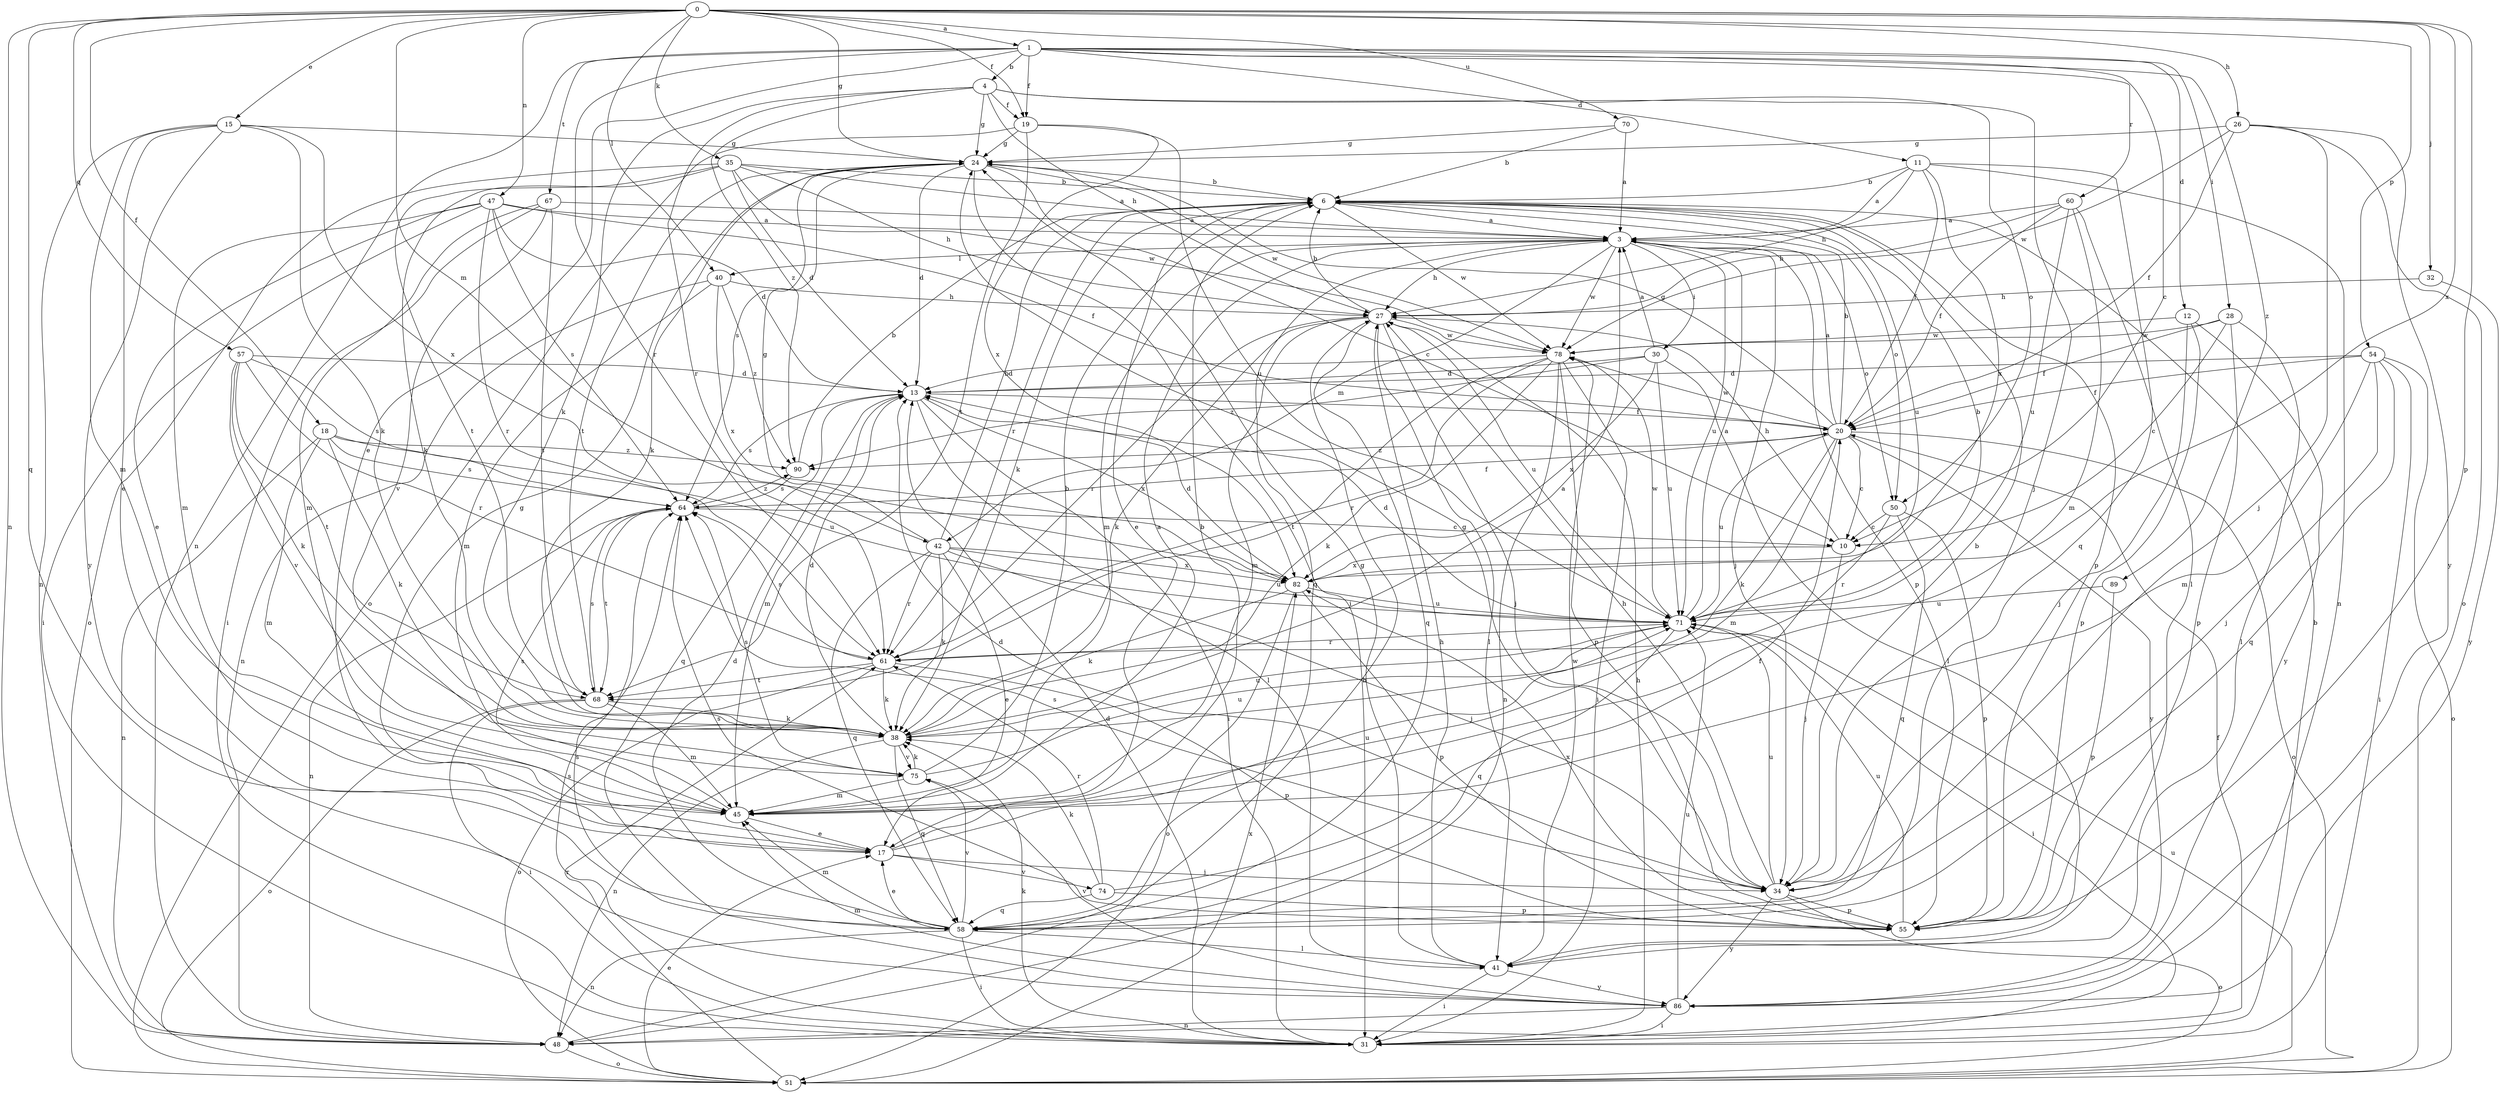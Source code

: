 strict digraph  {
0;
1;
3;
4;
6;
10;
11;
12;
13;
15;
17;
18;
19;
20;
24;
26;
27;
28;
30;
31;
32;
34;
35;
38;
40;
41;
42;
45;
47;
48;
50;
51;
54;
55;
57;
58;
60;
61;
64;
67;
68;
70;
71;
74;
75;
78;
82;
86;
89;
90;
0 -> 1  [label=a];
0 -> 15  [label=e];
0 -> 18  [label=f];
0 -> 19  [label=f];
0 -> 24  [label=g];
0 -> 26  [label=h];
0 -> 32  [label=j];
0 -> 35  [label=k];
0 -> 40  [label=l];
0 -> 42  [label=m];
0 -> 47  [label=n];
0 -> 48  [label=n];
0 -> 54  [label=p];
0 -> 55  [label=p];
0 -> 57  [label=q];
0 -> 58  [label=q];
0 -> 70  [label=u];
0 -> 82  [label=x];
1 -> 4  [label=b];
1 -> 10  [label=c];
1 -> 11  [label=d];
1 -> 12  [label=d];
1 -> 17  [label=e];
1 -> 19  [label=f];
1 -> 28  [label=i];
1 -> 48  [label=n];
1 -> 60  [label=r];
1 -> 61  [label=r];
1 -> 67  [label=t];
1 -> 89  [label=z];
3 -> 27  [label=h];
3 -> 30  [label=i];
3 -> 34  [label=j];
3 -> 40  [label=l];
3 -> 42  [label=m];
3 -> 45  [label=m];
3 -> 50  [label=o];
3 -> 55  [label=p];
3 -> 58  [label=q];
3 -> 71  [label=u];
3 -> 78  [label=w];
4 -> 19  [label=f];
4 -> 24  [label=g];
4 -> 27  [label=h];
4 -> 34  [label=j];
4 -> 38  [label=k];
4 -> 50  [label=o];
4 -> 61  [label=r];
4 -> 90  [label=z];
6 -> 3  [label=a];
6 -> 17  [label=e];
6 -> 38  [label=k];
6 -> 50  [label=o];
6 -> 55  [label=p];
6 -> 61  [label=r];
6 -> 71  [label=u];
6 -> 78  [label=w];
10 -> 27  [label=h];
10 -> 34  [label=j];
10 -> 82  [label=x];
11 -> 3  [label=a];
11 -> 6  [label=b];
11 -> 20  [label=f];
11 -> 27  [label=h];
11 -> 48  [label=n];
11 -> 58  [label=q];
11 -> 82  [label=x];
12 -> 34  [label=j];
12 -> 55  [label=p];
12 -> 78  [label=w];
12 -> 86  [label=y];
13 -> 20  [label=f];
13 -> 31  [label=i];
13 -> 41  [label=l];
13 -> 45  [label=m];
13 -> 58  [label=q];
13 -> 64  [label=s];
13 -> 82  [label=x];
15 -> 17  [label=e];
15 -> 24  [label=g];
15 -> 38  [label=k];
15 -> 45  [label=m];
15 -> 48  [label=n];
15 -> 82  [label=x];
15 -> 86  [label=y];
17 -> 6  [label=b];
17 -> 24  [label=g];
17 -> 34  [label=j];
17 -> 71  [label=u];
17 -> 74  [label=v];
18 -> 38  [label=k];
18 -> 45  [label=m];
18 -> 48  [label=n];
18 -> 64  [label=s];
18 -> 71  [label=u];
18 -> 90  [label=z];
19 -> 24  [label=g];
19 -> 51  [label=o];
19 -> 68  [label=t];
19 -> 71  [label=u];
19 -> 82  [label=x];
20 -> 3  [label=a];
20 -> 6  [label=b];
20 -> 10  [label=c];
20 -> 24  [label=g];
20 -> 38  [label=k];
20 -> 45  [label=m];
20 -> 51  [label=o];
20 -> 71  [label=u];
20 -> 78  [label=w];
20 -> 86  [label=y];
20 -> 90  [label=z];
24 -> 6  [label=b];
24 -> 10  [label=c];
24 -> 13  [label=d];
24 -> 31  [label=i];
24 -> 38  [label=k];
24 -> 64  [label=s];
24 -> 68  [label=t];
24 -> 78  [label=w];
26 -> 20  [label=f];
26 -> 24  [label=g];
26 -> 34  [label=j];
26 -> 51  [label=o];
26 -> 78  [label=w];
26 -> 86  [label=y];
27 -> 6  [label=b];
27 -> 34  [label=j];
27 -> 38  [label=k];
27 -> 41  [label=l];
27 -> 45  [label=m];
27 -> 58  [label=q];
27 -> 61  [label=r];
27 -> 71  [label=u];
27 -> 78  [label=w];
28 -> 10  [label=c];
28 -> 20  [label=f];
28 -> 41  [label=l];
28 -> 55  [label=p];
28 -> 78  [label=w];
30 -> 3  [label=a];
30 -> 13  [label=d];
30 -> 41  [label=l];
30 -> 71  [label=u];
30 -> 82  [label=x];
30 -> 90  [label=z];
31 -> 6  [label=b];
31 -> 13  [label=d];
31 -> 20  [label=f];
31 -> 27  [label=h];
31 -> 38  [label=k];
31 -> 64  [label=s];
32 -> 27  [label=h];
32 -> 86  [label=y];
34 -> 6  [label=b];
34 -> 13  [label=d];
34 -> 24  [label=g];
34 -> 27  [label=h];
34 -> 51  [label=o];
34 -> 55  [label=p];
34 -> 64  [label=s];
34 -> 71  [label=u];
34 -> 86  [label=y];
35 -> 3  [label=a];
35 -> 6  [label=b];
35 -> 13  [label=d];
35 -> 27  [label=h];
35 -> 38  [label=k];
35 -> 51  [label=o];
35 -> 68  [label=t];
35 -> 78  [label=w];
38 -> 3  [label=a];
38 -> 13  [label=d];
38 -> 48  [label=n];
38 -> 58  [label=q];
38 -> 71  [label=u];
38 -> 75  [label=v];
40 -> 27  [label=h];
40 -> 45  [label=m];
40 -> 48  [label=n];
40 -> 82  [label=x];
40 -> 90  [label=z];
41 -> 24  [label=g];
41 -> 27  [label=h];
41 -> 31  [label=i];
41 -> 78  [label=w];
41 -> 86  [label=y];
42 -> 6  [label=b];
42 -> 17  [label=e];
42 -> 24  [label=g];
42 -> 34  [label=j];
42 -> 38  [label=k];
42 -> 58  [label=q];
42 -> 61  [label=r];
42 -> 71  [label=u];
42 -> 82  [label=x];
45 -> 3  [label=a];
45 -> 17  [label=e];
45 -> 64  [label=s];
47 -> 3  [label=a];
47 -> 13  [label=d];
47 -> 17  [label=e];
47 -> 20  [label=f];
47 -> 31  [label=i];
47 -> 45  [label=m];
47 -> 61  [label=r];
47 -> 64  [label=s];
48 -> 27  [label=h];
48 -> 51  [label=o];
50 -> 10  [label=c];
50 -> 55  [label=p];
50 -> 58  [label=q];
50 -> 61  [label=r];
51 -> 17  [label=e];
51 -> 61  [label=r];
51 -> 71  [label=u];
51 -> 82  [label=x];
54 -> 13  [label=d];
54 -> 20  [label=f];
54 -> 31  [label=i];
54 -> 34  [label=j];
54 -> 45  [label=m];
54 -> 51  [label=o];
54 -> 58  [label=q];
55 -> 64  [label=s];
55 -> 71  [label=u];
55 -> 82  [label=x];
57 -> 13  [label=d];
57 -> 38  [label=k];
57 -> 61  [label=r];
57 -> 64  [label=s];
57 -> 68  [label=t];
57 -> 75  [label=v];
58 -> 13  [label=d];
58 -> 17  [label=e];
58 -> 31  [label=i];
58 -> 41  [label=l];
58 -> 45  [label=m];
58 -> 48  [label=n];
58 -> 75  [label=v];
60 -> 3  [label=a];
60 -> 20  [label=f];
60 -> 27  [label=h];
60 -> 41  [label=l];
60 -> 45  [label=m];
60 -> 71  [label=u];
61 -> 38  [label=k];
61 -> 51  [label=o];
61 -> 55  [label=p];
61 -> 64  [label=s];
61 -> 68  [label=t];
64 -> 10  [label=c];
64 -> 20  [label=f];
64 -> 48  [label=n];
64 -> 68  [label=t];
64 -> 90  [label=z];
67 -> 3  [label=a];
67 -> 31  [label=i];
67 -> 45  [label=m];
67 -> 68  [label=t];
67 -> 75  [label=v];
68 -> 31  [label=i];
68 -> 38  [label=k];
68 -> 45  [label=m];
68 -> 51  [label=o];
68 -> 64  [label=s];
70 -> 3  [label=a];
70 -> 6  [label=b];
70 -> 24  [label=g];
71 -> 3  [label=a];
71 -> 6  [label=b];
71 -> 13  [label=d];
71 -> 31  [label=i];
71 -> 58  [label=q];
71 -> 61  [label=r];
71 -> 78  [label=w];
74 -> 20  [label=f];
74 -> 38  [label=k];
74 -> 55  [label=p];
74 -> 58  [label=q];
74 -> 61  [label=r];
75 -> 6  [label=b];
75 -> 38  [label=k];
75 -> 45  [label=m];
75 -> 64  [label=s];
75 -> 71  [label=u];
78 -> 13  [label=d];
78 -> 31  [label=i];
78 -> 38  [label=k];
78 -> 48  [label=n];
78 -> 55  [label=p];
78 -> 61  [label=r];
78 -> 68  [label=t];
82 -> 13  [label=d];
82 -> 38  [label=k];
82 -> 51  [label=o];
82 -> 55  [label=p];
82 -> 71  [label=u];
86 -> 31  [label=i];
86 -> 45  [label=m];
86 -> 48  [label=n];
86 -> 64  [label=s];
86 -> 71  [label=u];
86 -> 75  [label=v];
89 -> 55  [label=p];
89 -> 71  [label=u];
90 -> 6  [label=b];
90 -> 64  [label=s];
}
